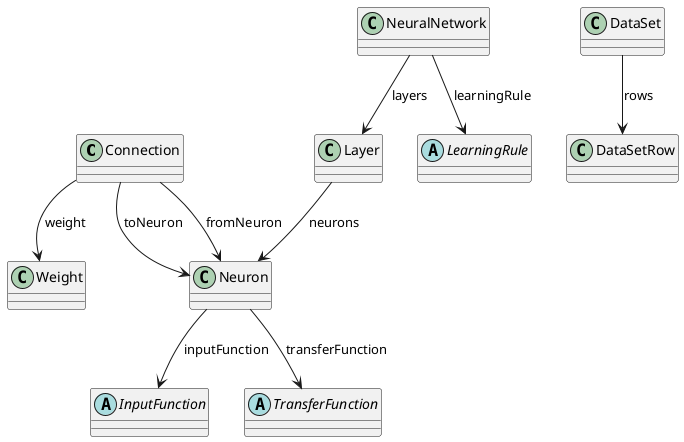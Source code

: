 @startuml

class Connection {
}

class DataSet {
}

class DataSetRow {
}

abstract class InputFunction {
}

class Layer {
}

abstract class LearningRule {
}

class NeuralNetwork {
}

class Neuron {
}

abstract class TransferFunction {
}

class Weight {
}

Connection --> Neuron : fromNeuron
Connection --> Neuron : toNeuron
Connection --> Weight : weight
DataSet --> DataSetRow : rows
Layer --> Neuron : neurons
NeuralNetwork --> Layer : layers
NeuralNetwork --> LearningRule : learningRule
Neuron --> InputFunction : inputFunction
Neuron --> TransferFunction : transferFunction

@enduml
